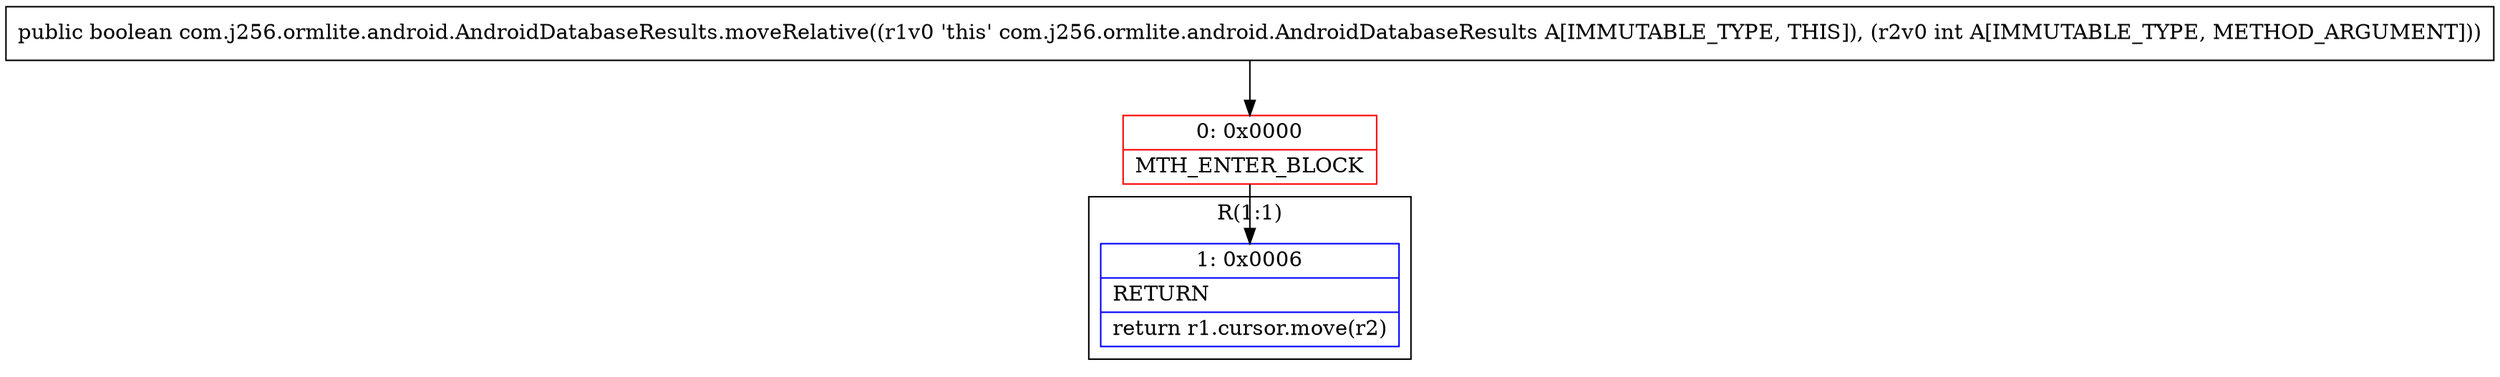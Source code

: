digraph "CFG forcom.j256.ormlite.android.AndroidDatabaseResults.moveRelative(I)Z" {
subgraph cluster_Region_2114084286 {
label = "R(1:1)";
node [shape=record,color=blue];
Node_1 [shape=record,label="{1\:\ 0x0006|RETURN\l|return r1.cursor.move(r2)\l}"];
}
Node_0 [shape=record,color=red,label="{0\:\ 0x0000|MTH_ENTER_BLOCK\l}"];
MethodNode[shape=record,label="{public boolean com.j256.ormlite.android.AndroidDatabaseResults.moveRelative((r1v0 'this' com.j256.ormlite.android.AndroidDatabaseResults A[IMMUTABLE_TYPE, THIS]), (r2v0 int A[IMMUTABLE_TYPE, METHOD_ARGUMENT])) }"];
MethodNode -> Node_0;
Node_0 -> Node_1;
}

